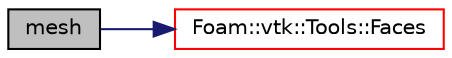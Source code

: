 digraph "mesh"
{
  bgcolor="transparent";
  edge [fontname="Helvetica",fontsize="10",labelfontname="Helvetica",labelfontsize="10"];
  node [fontname="Helvetica",fontsize="10",shape=record];
  rankdir="LR";
  Node1 [label="mesh",height=0.2,width=0.4,color="black", fillcolor="grey75", style="filled" fontcolor="black"];
  Node1 -> Node2 [color="midnightblue",fontsize="10",style="solid",fontname="Helvetica"];
  Node2 [label="Foam::vtk::Tools::Faces",height=0.2,width=0.4,color="red",URL="$namespaceFoam_1_1vtk_1_1Tools.html#aca4ed37b5cbb0f842fbb99cff1f6b649",tooltip="Convert a list of faces (or triFaces) to vtk polygon cells. "];
}
